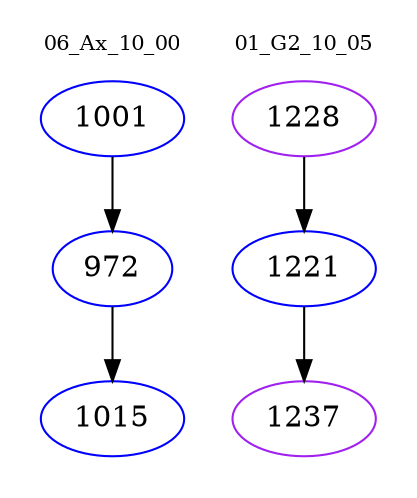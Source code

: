 digraph{
subgraph cluster_0 {
color = white
label = "06_Ax_10_00";
fontsize=10;
T0_1001 [label="1001", color="blue"]
T0_1001 -> T0_972 [color="black"]
T0_972 [label="972", color="blue"]
T0_972 -> T0_1015 [color="black"]
T0_1015 [label="1015", color="blue"]
}
subgraph cluster_1 {
color = white
label = "01_G2_10_05";
fontsize=10;
T1_1228 [label="1228", color="purple"]
T1_1228 -> T1_1221 [color="black"]
T1_1221 [label="1221", color="blue"]
T1_1221 -> T1_1237 [color="black"]
T1_1237 [label="1237", color="purple"]
}
}
